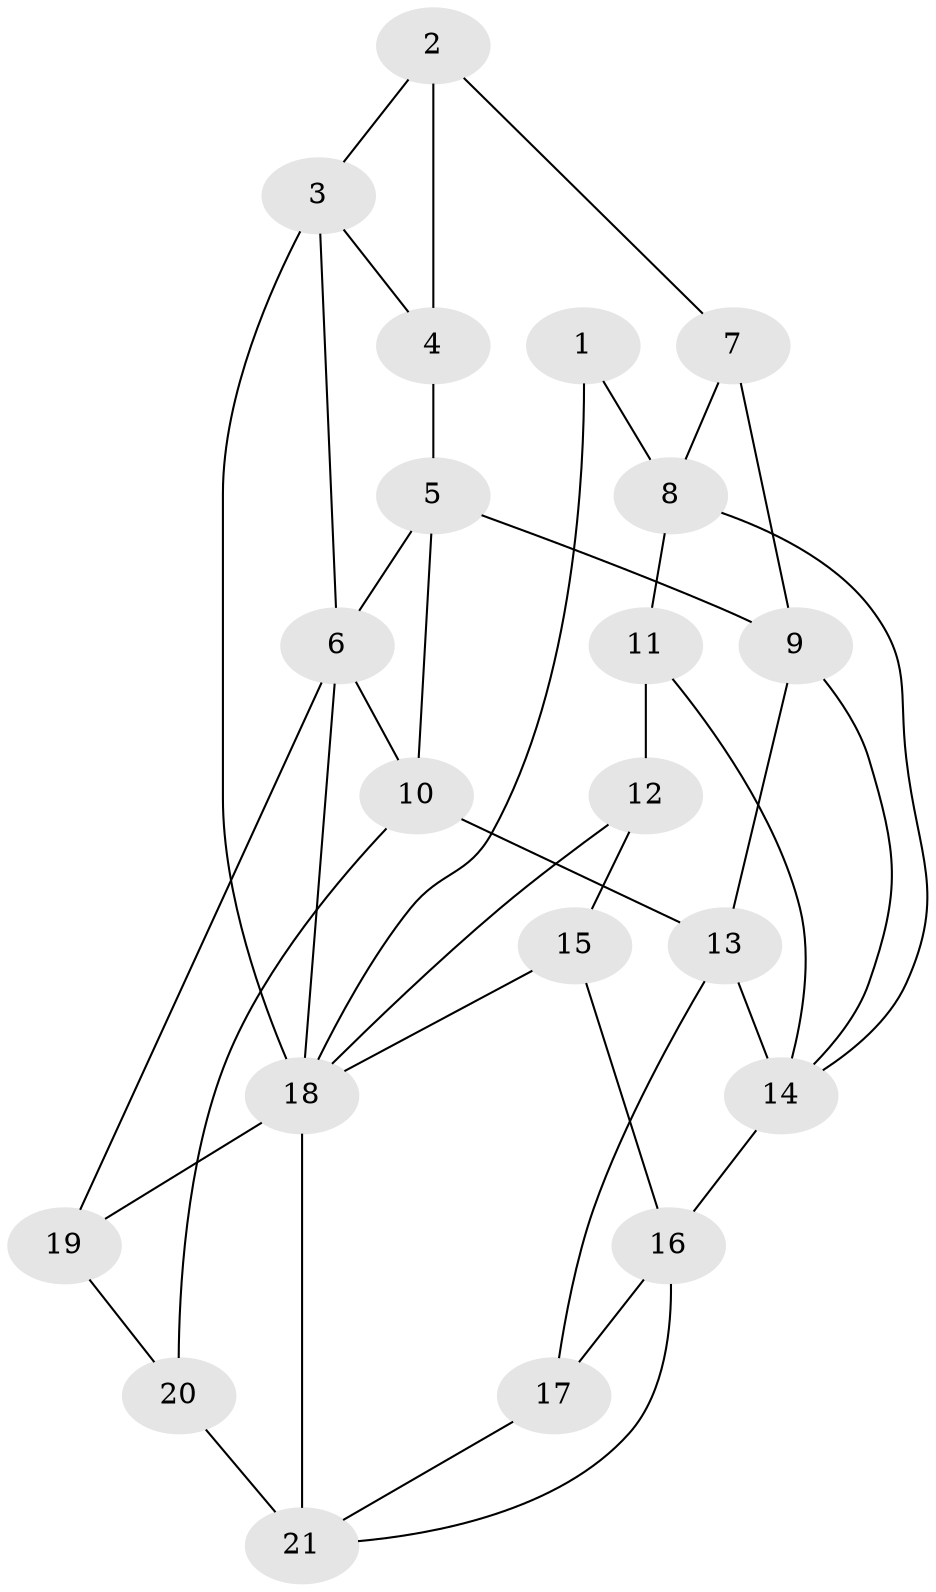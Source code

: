 // original degree distribution, {3: 0.030303030303030304, 4: 0.19696969696969696, 5: 0.6060606060606061, 6: 0.16666666666666666}
// Generated by graph-tools (version 1.1) at 2025/38/03/04/25 23:38:20]
// undirected, 21 vertices, 39 edges
graph export_dot {
  node [color=gray90,style=filled];
  1;
  2;
  3;
  4;
  5;
  6;
  7;
  8;
  9;
  10;
  11;
  12;
  13;
  14;
  15;
  16;
  17;
  18;
  19;
  20;
  21;
  1 -- 8 [weight=1.0];
  1 -- 18 [weight=1.0];
  2 -- 3 [weight=1.0];
  2 -- 4 [weight=2.0];
  2 -- 7 [weight=2.0];
  3 -- 4 [weight=1.0];
  3 -- 6 [weight=1.0];
  3 -- 18 [weight=1.0];
  4 -- 5 [weight=1.0];
  5 -- 6 [weight=1.0];
  5 -- 9 [weight=2.0];
  5 -- 10 [weight=1.0];
  6 -- 10 [weight=1.0];
  6 -- 18 [weight=1.0];
  6 -- 19 [weight=1.0];
  7 -- 8 [weight=1.0];
  7 -- 9 [weight=2.0];
  8 -- 11 [weight=1.0];
  8 -- 14 [weight=1.0];
  9 -- 13 [weight=1.0];
  9 -- 14 [weight=1.0];
  10 -- 13 [weight=1.0];
  10 -- 20 [weight=1.0];
  11 -- 12 [weight=2.0];
  11 -- 14 [weight=1.0];
  12 -- 15 [weight=1.0];
  12 -- 18 [weight=1.0];
  13 -- 14 [weight=1.0];
  13 -- 17 [weight=2.0];
  14 -- 16 [weight=2.0];
  15 -- 16 [weight=2.0];
  15 -- 18 [weight=1.0];
  16 -- 17 [weight=1.0];
  16 -- 21 [weight=1.0];
  17 -- 21 [weight=1.0];
  18 -- 19 [weight=2.0];
  18 -- 21 [weight=1.0];
  19 -- 20 [weight=2.0];
  20 -- 21 [weight=2.0];
}
